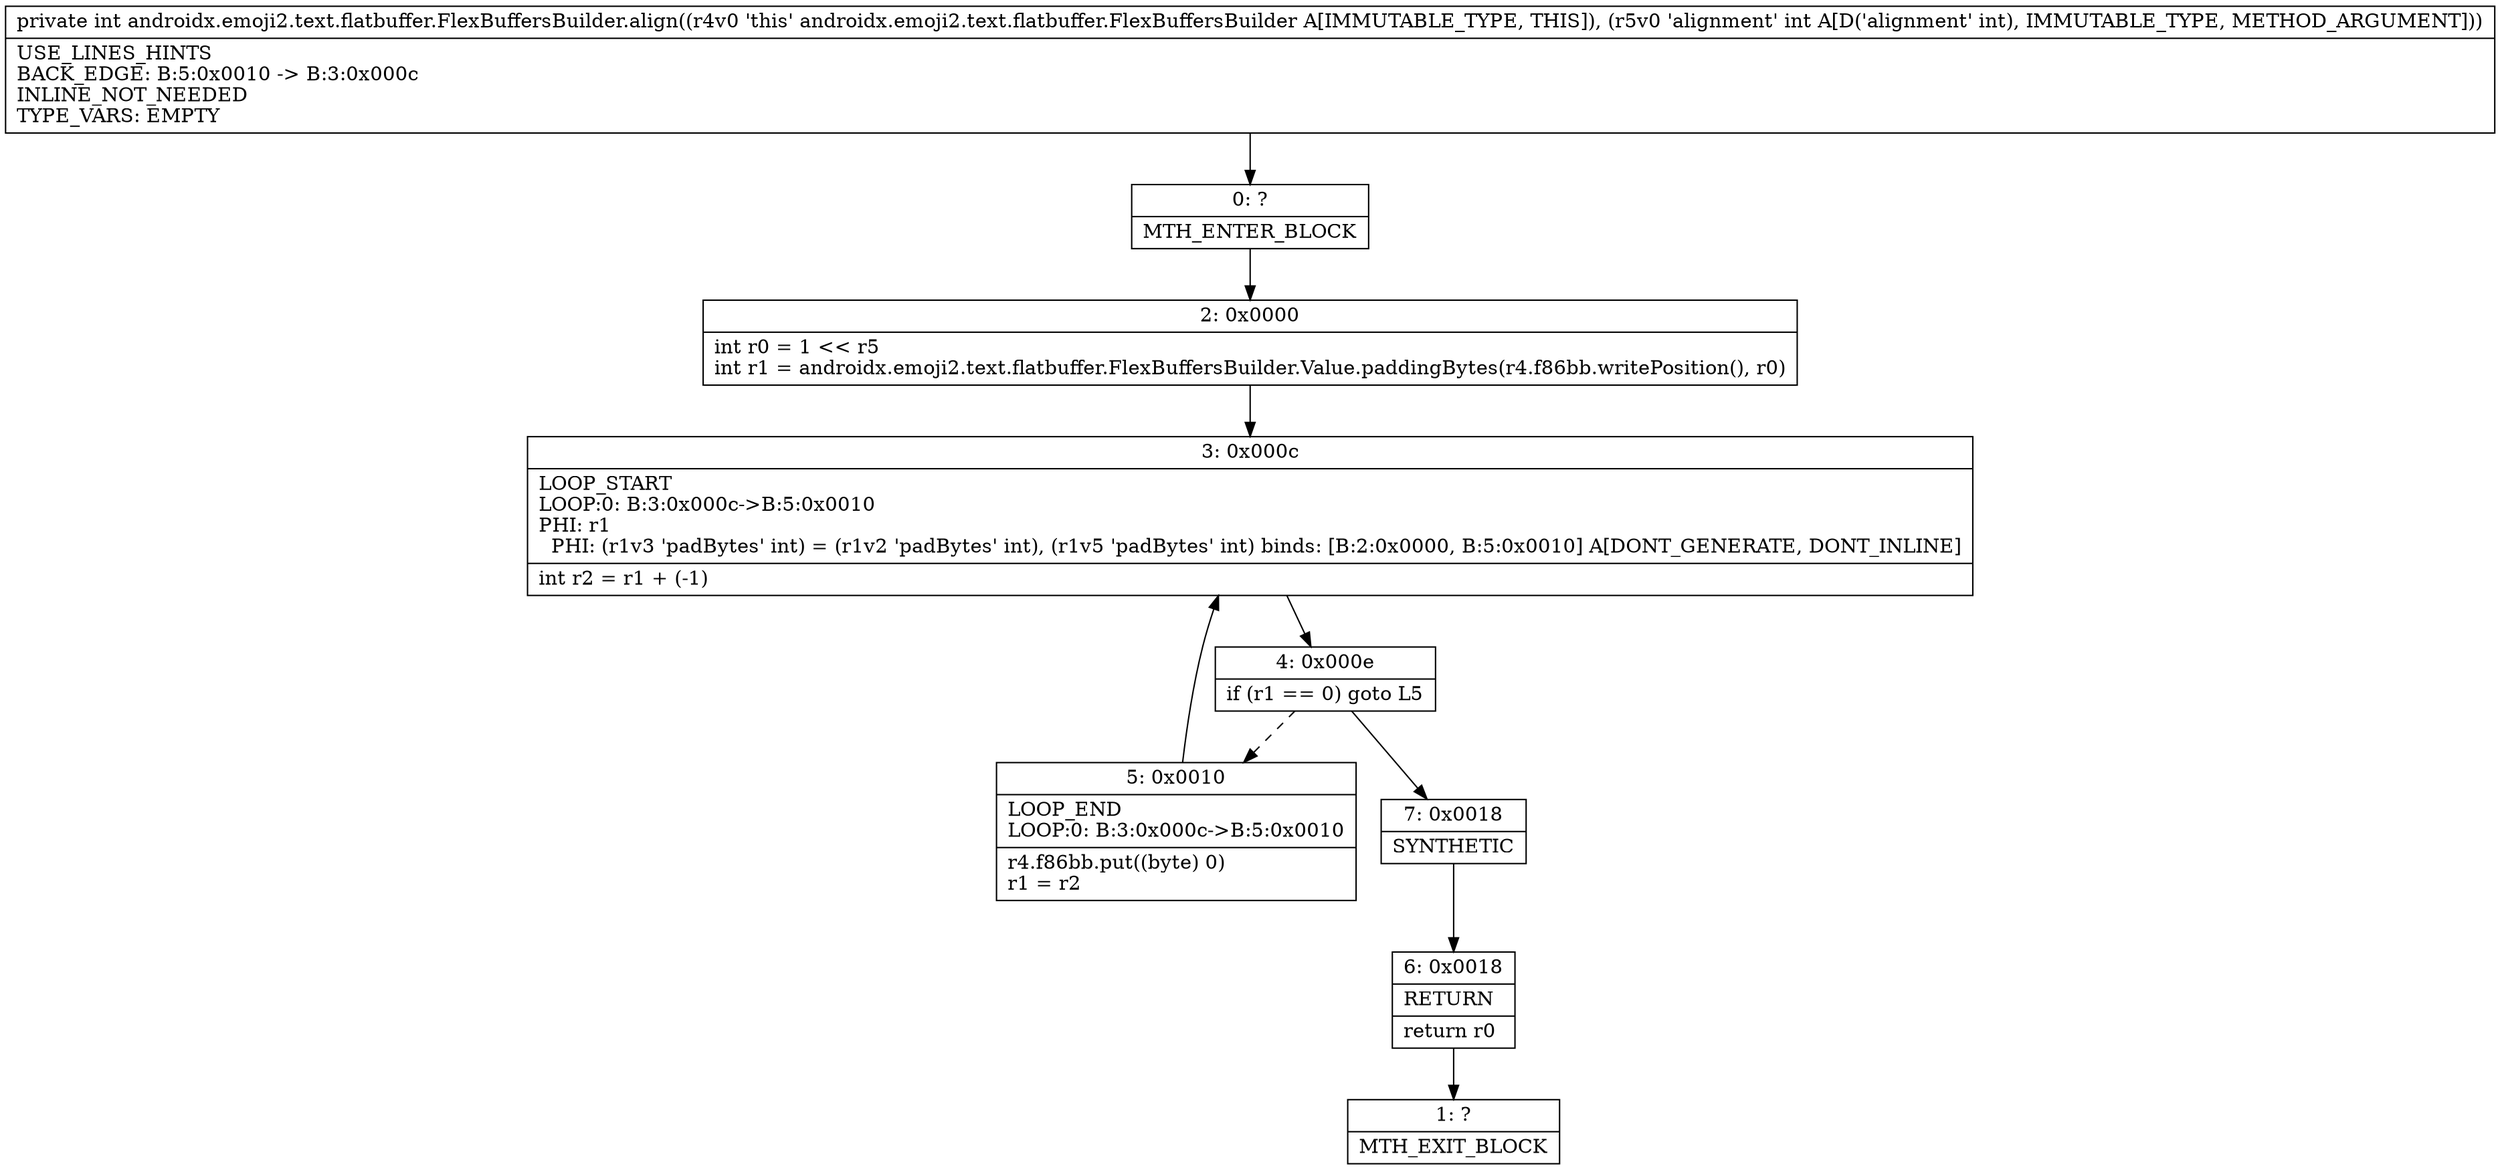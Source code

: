 digraph "CFG forandroidx.emoji2.text.flatbuffer.FlexBuffersBuilder.align(I)I" {
Node_0 [shape=record,label="{0\:\ ?|MTH_ENTER_BLOCK\l}"];
Node_2 [shape=record,label="{2\:\ 0x0000|int r0 = 1 \<\< r5\lint r1 = androidx.emoji2.text.flatbuffer.FlexBuffersBuilder.Value.paddingBytes(r4.f86bb.writePosition(), r0)\l}"];
Node_3 [shape=record,label="{3\:\ 0x000c|LOOP_START\lLOOP:0: B:3:0x000c\-\>B:5:0x0010\lPHI: r1 \l  PHI: (r1v3 'padBytes' int) = (r1v2 'padBytes' int), (r1v5 'padBytes' int) binds: [B:2:0x0000, B:5:0x0010] A[DONT_GENERATE, DONT_INLINE]\l|int r2 = r1 + (\-1)\l}"];
Node_4 [shape=record,label="{4\:\ 0x000e|if (r1 == 0) goto L5\l}"];
Node_5 [shape=record,label="{5\:\ 0x0010|LOOP_END\lLOOP:0: B:3:0x000c\-\>B:5:0x0010\l|r4.f86bb.put((byte) 0)\lr1 = r2\l}"];
Node_7 [shape=record,label="{7\:\ 0x0018|SYNTHETIC\l}"];
Node_6 [shape=record,label="{6\:\ 0x0018|RETURN\l|return r0\l}"];
Node_1 [shape=record,label="{1\:\ ?|MTH_EXIT_BLOCK\l}"];
MethodNode[shape=record,label="{private int androidx.emoji2.text.flatbuffer.FlexBuffersBuilder.align((r4v0 'this' androidx.emoji2.text.flatbuffer.FlexBuffersBuilder A[IMMUTABLE_TYPE, THIS]), (r5v0 'alignment' int A[D('alignment' int), IMMUTABLE_TYPE, METHOD_ARGUMENT]))  | USE_LINES_HINTS\lBACK_EDGE: B:5:0x0010 \-\> B:3:0x000c\lINLINE_NOT_NEEDED\lTYPE_VARS: EMPTY\l}"];
MethodNode -> Node_0;Node_0 -> Node_2;
Node_2 -> Node_3;
Node_3 -> Node_4;
Node_4 -> Node_5[style=dashed];
Node_4 -> Node_7;
Node_5 -> Node_3;
Node_7 -> Node_6;
Node_6 -> Node_1;
}

